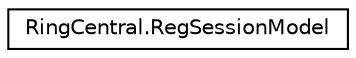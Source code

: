 digraph "Graphical Class Hierarchy"
{
 // LATEX_PDF_SIZE
  edge [fontname="Helvetica",fontsize="10",labelfontname="Helvetica",labelfontsize="10"];
  node [fontname="Helvetica",fontsize="10",shape=record];
  rankdir="LR";
  Node0 [label="RingCentral.RegSessionModel",height=0.2,width=0.4,color="black", fillcolor="white", style="filled",URL="$classRingCentral_1_1RegSessionModel.html",tooltip=" "];
}
